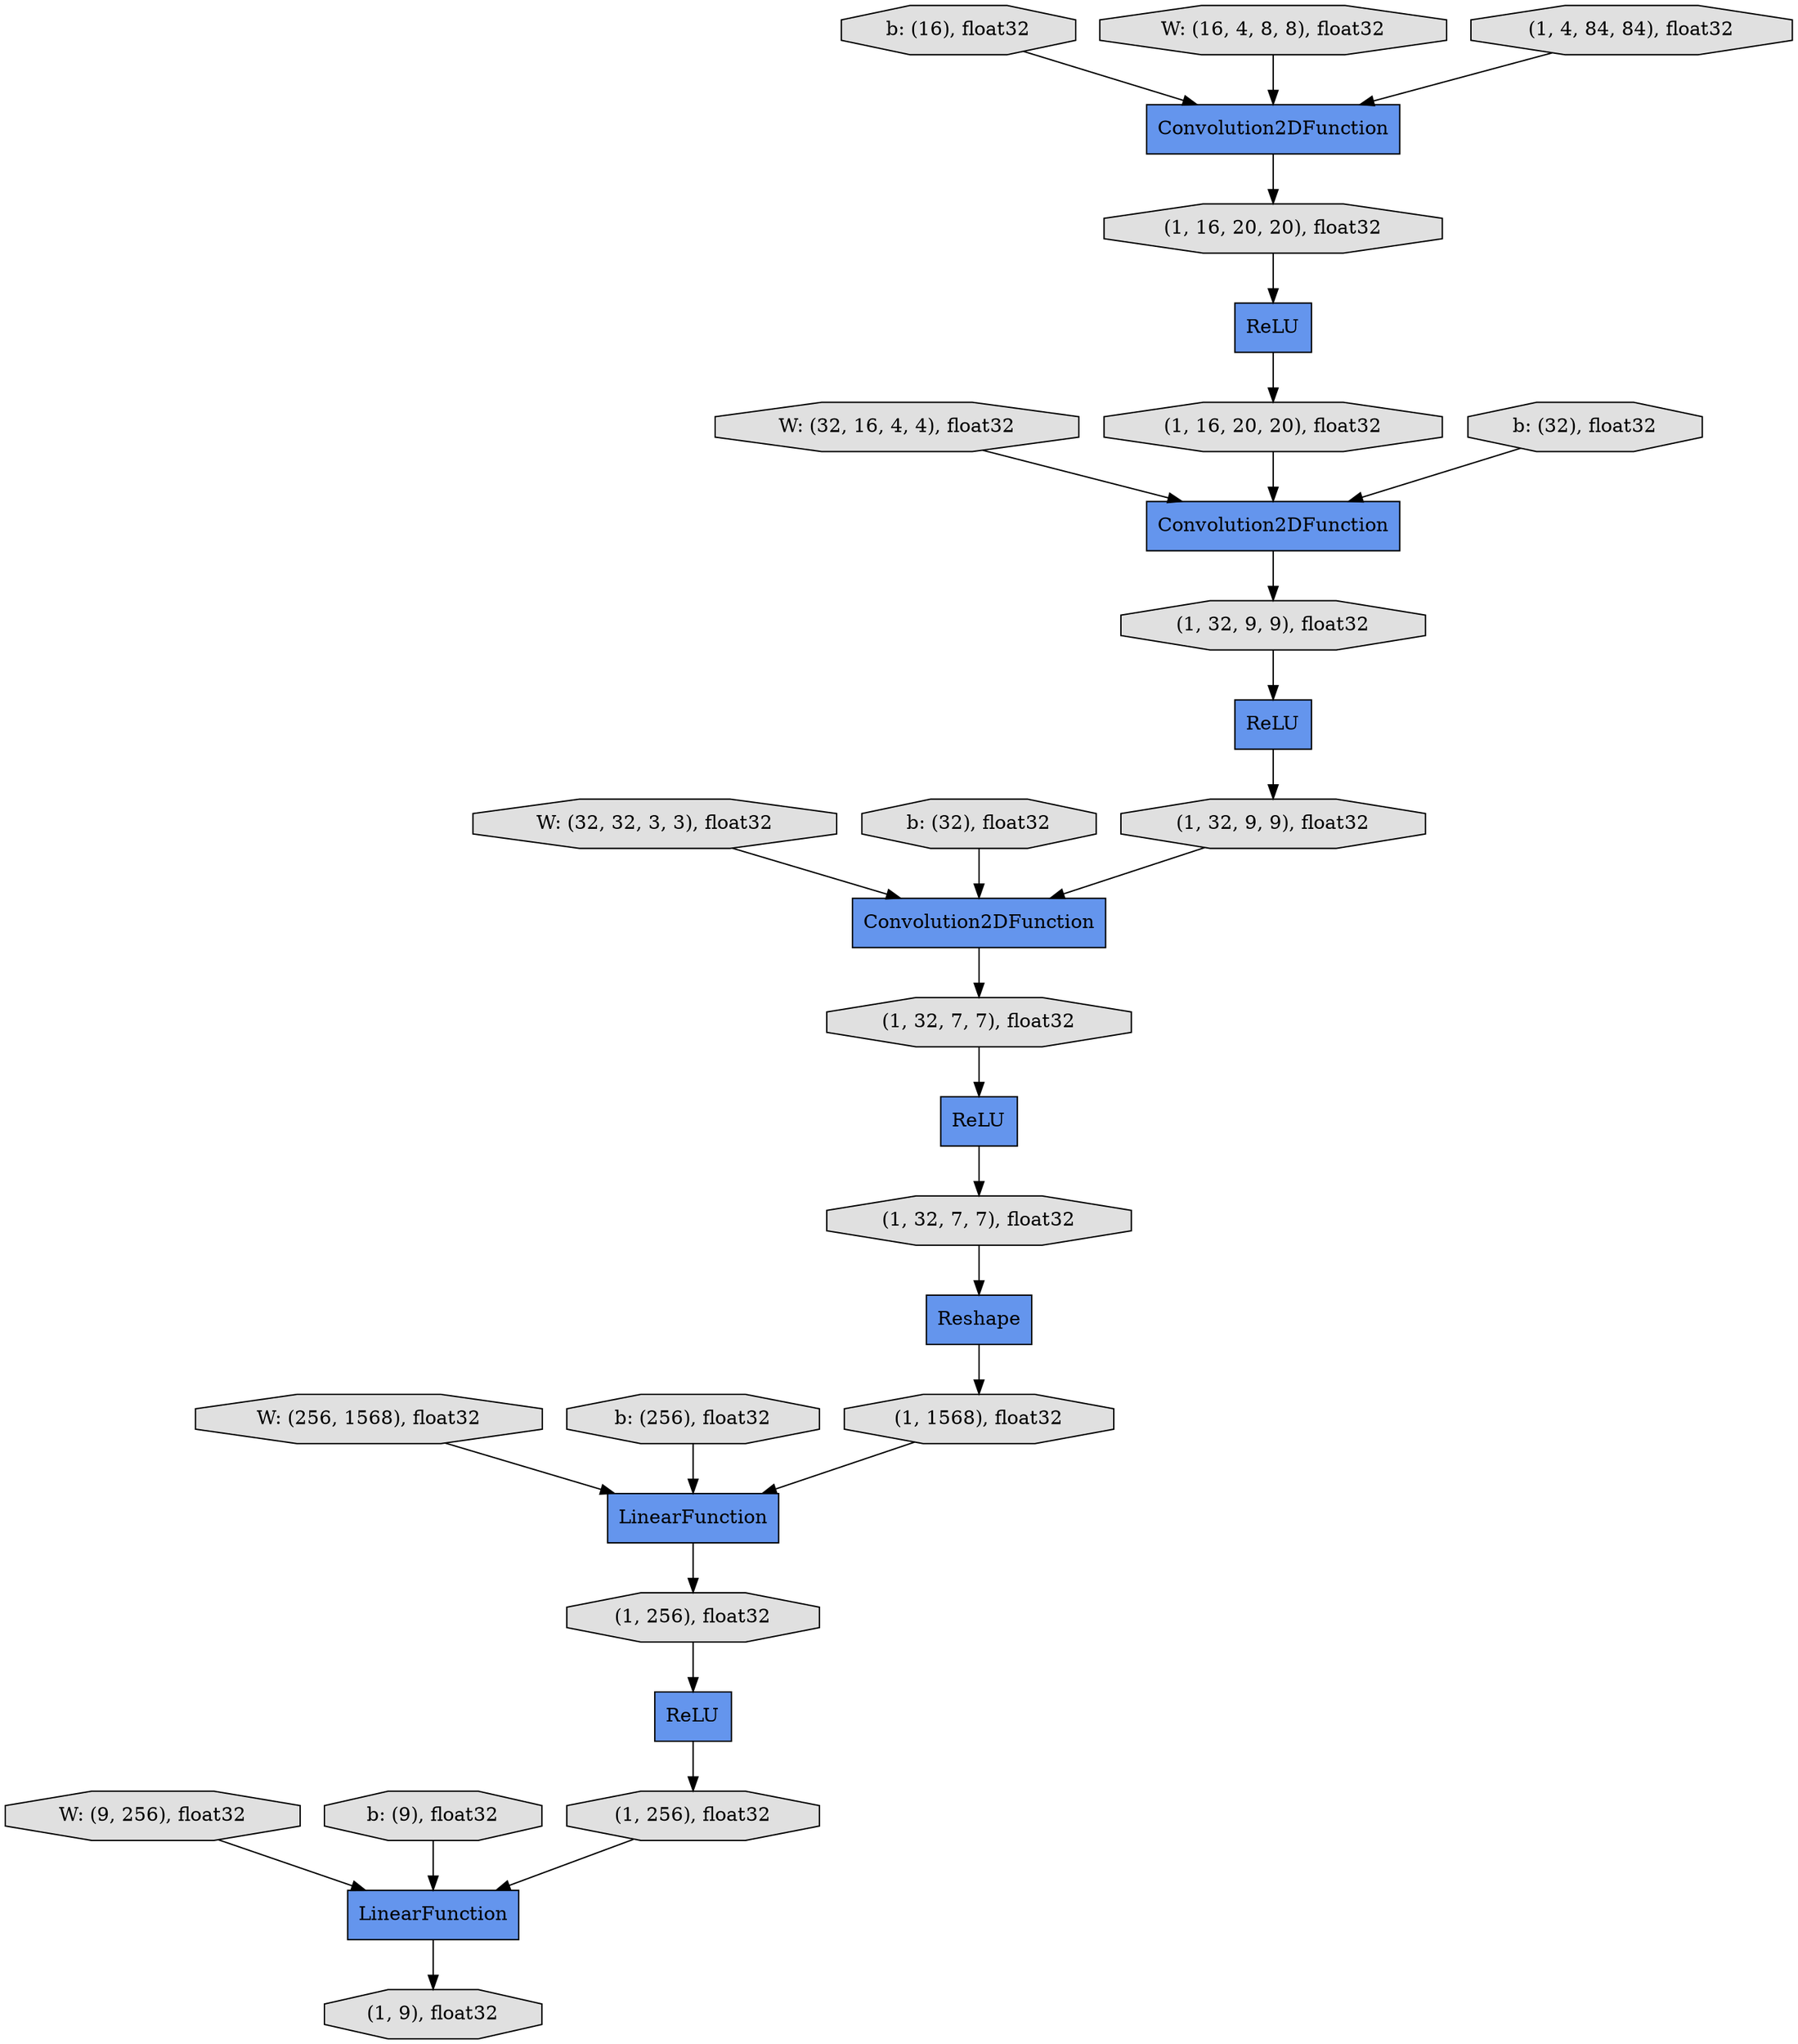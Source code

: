 digraph graphname{rankdir=TB;139957216999440 [label="(1, 32, 7, 7), float32",shape="octagon",fillcolor="#E0E0E0",style="filled"];139957216999504 [label="Reshape",shape="record",fillcolor="#6495ED",style="filled"];139957216999632 [label="(1, 32, 7, 7), float32",shape="octagon",fillcolor="#E0E0E0",style="filled"];139957544704272 [label="b: (16), float32",shape="octagon",fillcolor="#E0E0E0",style="filled"];139957216997712 [label="W: (9, 256), float32",shape="octagon",fillcolor="#E0E0E0",style="filled"];139957544703952 [label="W: (16, 4, 8, 8), float32",shape="octagon",fillcolor="#E0E0E0",style="filled"];139957216999952 [label="LinearFunction",shape="record",fillcolor="#6495ED",style="filled"];139957545458192 [label="ReLU",shape="record",fillcolor="#6495ED",style="filled"];139957217000016 [label="(1, 1568), float32",shape="octagon",fillcolor="#E0E0E0",style="filled"];139957544704592 [label="W: (32, 16, 4, 4), float32",shape="octagon",fillcolor="#E0E0E0",style="filled"];139957216998032 [label="b: (9), float32",shape="octagon",fillcolor="#E0E0E0",style="filled"];139957217000208 [label="(1, 256), float32",shape="octagon",fillcolor="#E0E0E0",style="filled"];139957216998160 [label="LinearFunction",shape="record",fillcolor="#6495ED",style="filled"];139957216998224 [label="Convolution2DFunction",shape="record",fillcolor="#6495ED",style="filled"];139957217000336 [label="(1, 256), float32",shape="octagon",fillcolor="#E0E0E0",style="filled"];139957216998288 [label="(1, 4, 84, 84), float32",shape="octagon",fillcolor="#E0E0E0",style="filled"];139957544705040 [label="W: (32, 32, 3, 3), float32",shape="octagon",fillcolor="#E0E0E0",style="filled"];139957216998480 [label="(1, 16, 20, 20), float32",shape="octagon",fillcolor="#E0E0E0",style="filled"];139957217000656 [label="(1, 9), float32",shape="octagon",fillcolor="#E0E0E0",style="filled"];139957216998672 [label="ReLU",shape="record",fillcolor="#6495ED",style="filled"];139957544705360 [label="b: (32), float32",shape="octagon",fillcolor="#E0E0E0",style="filled"];139957216998736 [label="(1, 16, 20, 20), float32",shape="octagon",fillcolor="#E0E0E0",style="filled"];139957544705488 [label="Convolution2DFunction",shape="record",fillcolor="#6495ED",style="filled"];139957216998928 [label="(1, 32, 9, 9), float32",shape="octagon",fillcolor="#E0E0E0",style="filled"];139957544703504 [label="ReLU",shape="record",fillcolor="#6495ED",style="filled"];139957216998992 [label="Convolution2DFunction",shape="record",fillcolor="#6495ED",style="filled"];139957544705680 [label="W: (256, 1568), float32",shape="octagon",fillcolor="#E0E0E0",style="filled"];139957216999120 [label="(1, 32, 9, 9), float32",shape="octagon",fillcolor="#E0E0E0",style="filled"];139957216999376 [label="ReLU",shape="record",fillcolor="#6495ED",style="filled"];139957544634064 [label="b: (32), float32",shape="octagon",fillcolor="#E0E0E0",style="filled"];139957544706000 [label="b: (256), float32",shape="octagon",fillcolor="#E0E0E0",style="filled"];139957216998032 -> 139957216999952;139957216999504 -> 139957217000016;139957544703952 -> 139957544705488;139957217000016 -> 139957216998160;139957217000208 -> 139957216999952;139957544705040 -> 139957216998992;139957544704592 -> 139957216998224;139957216998672 -> 139957216999632;139957544703504 -> 139957216998736;139957216998288 -> 139957544705488;139957216999952 -> 139957217000656;139957216998928 -> 139957545458192;139957216999376 -> 139957217000208;139957217000336 -> 139957216999376;139957544706000 -> 139957216998160;139957216997712 -> 139957216999952;139957545458192 -> 139957216999120;139957544704272 -> 139957544705488;139957216999440 -> 139957216998672;139957216998480 -> 139957544703504;139957216998160 -> 139957217000336;139957544705360 -> 139957216998992;139957544634064 -> 139957216998224;139957216998736 -> 139957216998224;139957216998224 -> 139957216998928;139957216999632 -> 139957216999504;139957216999120 -> 139957216998992;139957544705680 -> 139957216998160;139957216998992 -> 139957216999440;139957544705488 -> 139957216998480;}